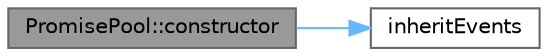 digraph "PromisePool::constructor"
{
 // INTERACTIVE_SVG=YES
 // LATEX_PDF_SIZE
  bgcolor="transparent";
  edge [fontname=Helvetica,fontsize=10,labelfontname=Helvetica,labelfontsize=10];
  node [fontname=Helvetica,fontsize=10,shape=box,height=0.2,width=0.4];
  rankdir="LR";
  Node1 [id="Node000001",label="PromisePool::constructor",height=0.2,width=0.4,color="gray40", fillcolor="grey60", style="filled", fontcolor="black",tooltip=" "];
  Node1 -> Node2 [id="edge1_Node000001_Node000002",color="steelblue1",style="solid",tooltip=" "];
  Node2 [id="Node000002",label="inheritEvents",height=0.2,width=0.4,color="grey40", fillcolor="white", style="filled",URL="$d1/d98/a00407_a2d870c35957328629b63deaa2f647e5c.html#a2d870c35957328629b63deaa2f647e5c",tooltip=" "];
}
